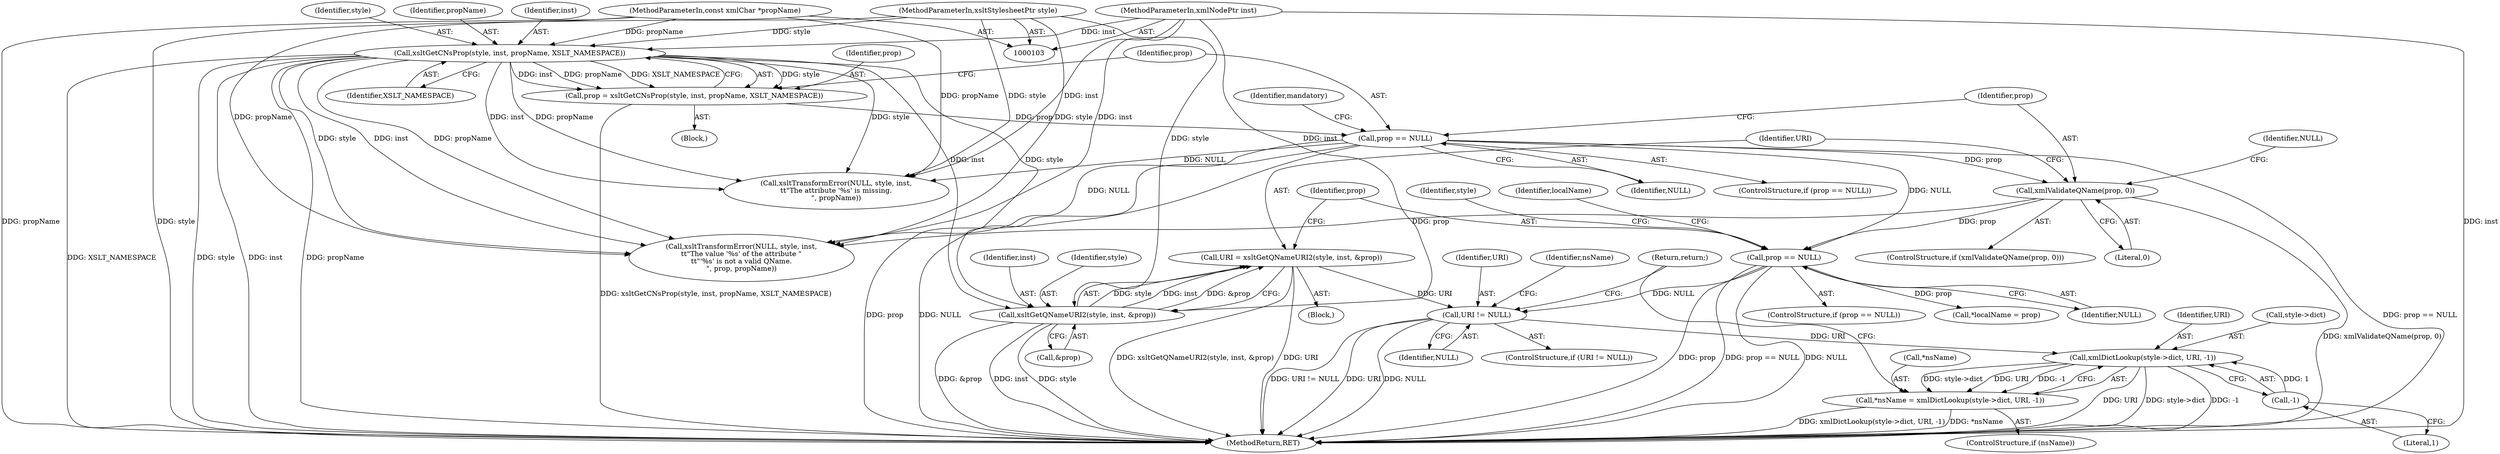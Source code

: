 digraph "0_Chrome_96dbafe288dbe2f0cc45fa3c39daf6d0c37acbab_30@pointer" {
"1000217" [label="(Call,xmlDictLookup(style->dict, URI, -1))"];
"1000208" [label="(Call,URI != NULL)"];
"1000179" [label="(Call,URI = xsltGetQNameURI2(style, inst, &prop))"];
"1000181" [label="(Call,xsltGetQNameURI2(style, inst, &prop))"];
"1000133" [label="(Call,xsltGetCNsProp(style, inst, propName, XSLT_NAMESPACE))"];
"1000104" [label="(MethodParameterIn,xsltStylesheetPtr style)"];
"1000105" [label="(MethodParameterIn,xmlNodePtr inst)"];
"1000106" [label="(MethodParameterIn,const xmlChar *propName)"];
"1000187" [label="(Call,prop == NULL)"];
"1000161" [label="(Call,xmlValidateQName(prop, 0))"];
"1000139" [label="(Call,prop == NULL)"];
"1000131" [label="(Call,prop = xsltGetCNsProp(style, inst, propName, XSLT_NAMESPACE))"];
"1000222" [label="(Call,-1)"];
"1000214" [label="(Call,*nsName = xmlDictLookup(style->dict, URI, -1))"];
"1000180" [label="(Identifier,URI)"];
"1000141" [label="(Identifier,NULL)"];
"1000162" [label="(Identifier,prop)"];
"1000138" [label="(ControlStructure,if (prop == NULL))"];
"1000105" [label="(MethodParameterIn,xmlNodePtr inst)"];
"1000140" [label="(Identifier,prop)"];
"1000183" [label="(Identifier,inst)"];
"1000163" [label="(Literal,0)"];
"1000186" [label="(ControlStructure,if (prop == NULL))"];
"1000136" [label="(Identifier,propName)"];
"1000161" [label="(Call,xmlValidateQName(prop, 0))"];
"1000135" [label="(Identifier,inst)"];
"1000223" [label="(Literal,1)"];
"1000160" [label="(ControlStructure,if (xmlValidateQName(prop, 0)))"];
"1000111" [label="(Block,)"];
"1000209" [label="(Identifier,URI)"];
"1000106" [label="(MethodParameterIn,const xmlChar *propName)"];
"1000165" [label="(Call,xsltTransformError(NULL, style, inst,\n\t\t\"The value '%s' of the attribute \"\n\t\t\"'%s' is not a valid QName.\n\", prop, propName))"];
"1000222" [label="(Call,-1)"];
"1000131" [label="(Call,prop = xsltGetCNsProp(style, inst, propName, XSLT_NAMESPACE))"];
"1000133" [label="(Call,xsltGetCNsProp(style, inst, propName, XSLT_NAMESPACE))"];
"1000221" [label="(Identifier,URI)"];
"1000134" [label="(Identifier,style)"];
"1000197" [label="(Call,*localName = prop)"];
"1000184" [label="(Call,&prop)"];
"1000104" [label="(MethodParameterIn,xsltStylesheetPtr style)"];
"1000193" [label="(Identifier,style)"];
"1000187" [label="(Call,prop == NULL)"];
"1000189" [label="(Identifier,NULL)"];
"1000207" [label="(ControlStructure,if (URI != NULL))"];
"1000199" [label="(Identifier,localName)"];
"1000225" [label="(MethodReturn,RET)"];
"1000178" [label="(Block,)"];
"1000132" [label="(Identifier,prop)"];
"1000139" [label="(Call,prop == NULL)"];
"1000214" [label="(Call,*nsName = xmlDictLookup(style->dict, URI, -1))"];
"1000212" [label="(ControlStructure,if (nsName))"];
"1000137" [label="(Identifier,XSLT_NAMESPACE)"];
"1000217" [label="(Call,xmlDictLookup(style->dict, URI, -1))"];
"1000224" [label="(Return,return;)"];
"1000146" [label="(Call,xsltTransformError(NULL, style, inst,\n\t\t\"The attribute '%s' is missing.\n\", propName))"];
"1000188" [label="(Identifier,prop)"];
"1000166" [label="(Identifier,NULL)"];
"1000181" [label="(Call,xsltGetQNameURI2(style, inst, &prop))"];
"1000208" [label="(Call,URI != NULL)"];
"1000218" [label="(Call,style->dict)"];
"1000213" [label="(Identifier,nsName)"];
"1000182" [label="(Identifier,style)"];
"1000179" [label="(Call,URI = xsltGetQNameURI2(style, inst, &prop))"];
"1000210" [label="(Identifier,NULL)"];
"1000215" [label="(Call,*nsName)"];
"1000144" [label="(Identifier,mandatory)"];
"1000217" -> "1000214"  [label="AST: "];
"1000217" -> "1000222"  [label="CFG: "];
"1000218" -> "1000217"  [label="AST: "];
"1000221" -> "1000217"  [label="AST: "];
"1000222" -> "1000217"  [label="AST: "];
"1000214" -> "1000217"  [label="CFG: "];
"1000217" -> "1000225"  [label="DDG: URI"];
"1000217" -> "1000225"  [label="DDG: style->dict"];
"1000217" -> "1000225"  [label="DDG: -1"];
"1000217" -> "1000214"  [label="DDG: style->dict"];
"1000217" -> "1000214"  [label="DDG: URI"];
"1000217" -> "1000214"  [label="DDG: -1"];
"1000208" -> "1000217"  [label="DDG: URI"];
"1000222" -> "1000217"  [label="DDG: 1"];
"1000208" -> "1000207"  [label="AST: "];
"1000208" -> "1000210"  [label="CFG: "];
"1000209" -> "1000208"  [label="AST: "];
"1000210" -> "1000208"  [label="AST: "];
"1000213" -> "1000208"  [label="CFG: "];
"1000224" -> "1000208"  [label="CFG: "];
"1000208" -> "1000225"  [label="DDG: URI"];
"1000208" -> "1000225"  [label="DDG: NULL"];
"1000208" -> "1000225"  [label="DDG: URI != NULL"];
"1000179" -> "1000208"  [label="DDG: URI"];
"1000187" -> "1000208"  [label="DDG: NULL"];
"1000179" -> "1000178"  [label="AST: "];
"1000179" -> "1000181"  [label="CFG: "];
"1000180" -> "1000179"  [label="AST: "];
"1000181" -> "1000179"  [label="AST: "];
"1000188" -> "1000179"  [label="CFG: "];
"1000179" -> "1000225"  [label="DDG: xsltGetQNameURI2(style, inst, &prop)"];
"1000179" -> "1000225"  [label="DDG: URI"];
"1000181" -> "1000179"  [label="DDG: style"];
"1000181" -> "1000179"  [label="DDG: inst"];
"1000181" -> "1000179"  [label="DDG: &prop"];
"1000181" -> "1000184"  [label="CFG: "];
"1000182" -> "1000181"  [label="AST: "];
"1000183" -> "1000181"  [label="AST: "];
"1000184" -> "1000181"  [label="AST: "];
"1000181" -> "1000225"  [label="DDG: style"];
"1000181" -> "1000225"  [label="DDG: &prop"];
"1000181" -> "1000225"  [label="DDG: inst"];
"1000133" -> "1000181"  [label="DDG: style"];
"1000133" -> "1000181"  [label="DDG: inst"];
"1000104" -> "1000181"  [label="DDG: style"];
"1000105" -> "1000181"  [label="DDG: inst"];
"1000133" -> "1000131"  [label="AST: "];
"1000133" -> "1000137"  [label="CFG: "];
"1000134" -> "1000133"  [label="AST: "];
"1000135" -> "1000133"  [label="AST: "];
"1000136" -> "1000133"  [label="AST: "];
"1000137" -> "1000133"  [label="AST: "];
"1000131" -> "1000133"  [label="CFG: "];
"1000133" -> "1000225"  [label="DDG: style"];
"1000133" -> "1000225"  [label="DDG: inst"];
"1000133" -> "1000225"  [label="DDG: propName"];
"1000133" -> "1000225"  [label="DDG: XSLT_NAMESPACE"];
"1000133" -> "1000131"  [label="DDG: style"];
"1000133" -> "1000131"  [label="DDG: inst"];
"1000133" -> "1000131"  [label="DDG: propName"];
"1000133" -> "1000131"  [label="DDG: XSLT_NAMESPACE"];
"1000104" -> "1000133"  [label="DDG: style"];
"1000105" -> "1000133"  [label="DDG: inst"];
"1000106" -> "1000133"  [label="DDG: propName"];
"1000133" -> "1000146"  [label="DDG: style"];
"1000133" -> "1000146"  [label="DDG: inst"];
"1000133" -> "1000146"  [label="DDG: propName"];
"1000133" -> "1000165"  [label="DDG: style"];
"1000133" -> "1000165"  [label="DDG: inst"];
"1000133" -> "1000165"  [label="DDG: propName"];
"1000104" -> "1000103"  [label="AST: "];
"1000104" -> "1000225"  [label="DDG: style"];
"1000104" -> "1000146"  [label="DDG: style"];
"1000104" -> "1000165"  [label="DDG: style"];
"1000105" -> "1000103"  [label="AST: "];
"1000105" -> "1000225"  [label="DDG: inst"];
"1000105" -> "1000146"  [label="DDG: inst"];
"1000105" -> "1000165"  [label="DDG: inst"];
"1000106" -> "1000103"  [label="AST: "];
"1000106" -> "1000225"  [label="DDG: propName"];
"1000106" -> "1000146"  [label="DDG: propName"];
"1000106" -> "1000165"  [label="DDG: propName"];
"1000187" -> "1000186"  [label="AST: "];
"1000187" -> "1000189"  [label="CFG: "];
"1000188" -> "1000187"  [label="AST: "];
"1000189" -> "1000187"  [label="AST: "];
"1000193" -> "1000187"  [label="CFG: "];
"1000199" -> "1000187"  [label="CFG: "];
"1000187" -> "1000225"  [label="DDG: prop"];
"1000187" -> "1000225"  [label="DDG: prop == NULL"];
"1000187" -> "1000225"  [label="DDG: NULL"];
"1000161" -> "1000187"  [label="DDG: prop"];
"1000139" -> "1000187"  [label="DDG: NULL"];
"1000187" -> "1000197"  [label="DDG: prop"];
"1000161" -> "1000160"  [label="AST: "];
"1000161" -> "1000163"  [label="CFG: "];
"1000162" -> "1000161"  [label="AST: "];
"1000163" -> "1000161"  [label="AST: "];
"1000166" -> "1000161"  [label="CFG: "];
"1000180" -> "1000161"  [label="CFG: "];
"1000161" -> "1000225"  [label="DDG: xmlValidateQName(prop, 0)"];
"1000139" -> "1000161"  [label="DDG: prop"];
"1000161" -> "1000165"  [label="DDG: prop"];
"1000139" -> "1000138"  [label="AST: "];
"1000139" -> "1000141"  [label="CFG: "];
"1000140" -> "1000139"  [label="AST: "];
"1000141" -> "1000139"  [label="AST: "];
"1000144" -> "1000139"  [label="CFG: "];
"1000162" -> "1000139"  [label="CFG: "];
"1000139" -> "1000225"  [label="DDG: NULL"];
"1000139" -> "1000225"  [label="DDG: prop == NULL"];
"1000139" -> "1000225"  [label="DDG: prop"];
"1000131" -> "1000139"  [label="DDG: prop"];
"1000139" -> "1000146"  [label="DDG: NULL"];
"1000139" -> "1000165"  [label="DDG: NULL"];
"1000131" -> "1000111"  [label="AST: "];
"1000132" -> "1000131"  [label="AST: "];
"1000140" -> "1000131"  [label="CFG: "];
"1000131" -> "1000225"  [label="DDG: xsltGetCNsProp(style, inst, propName, XSLT_NAMESPACE)"];
"1000222" -> "1000223"  [label="CFG: "];
"1000223" -> "1000222"  [label="AST: "];
"1000214" -> "1000212"  [label="AST: "];
"1000215" -> "1000214"  [label="AST: "];
"1000224" -> "1000214"  [label="CFG: "];
"1000214" -> "1000225"  [label="DDG: xmlDictLookup(style->dict, URI, -1)"];
"1000214" -> "1000225"  [label="DDG: *nsName"];
}
